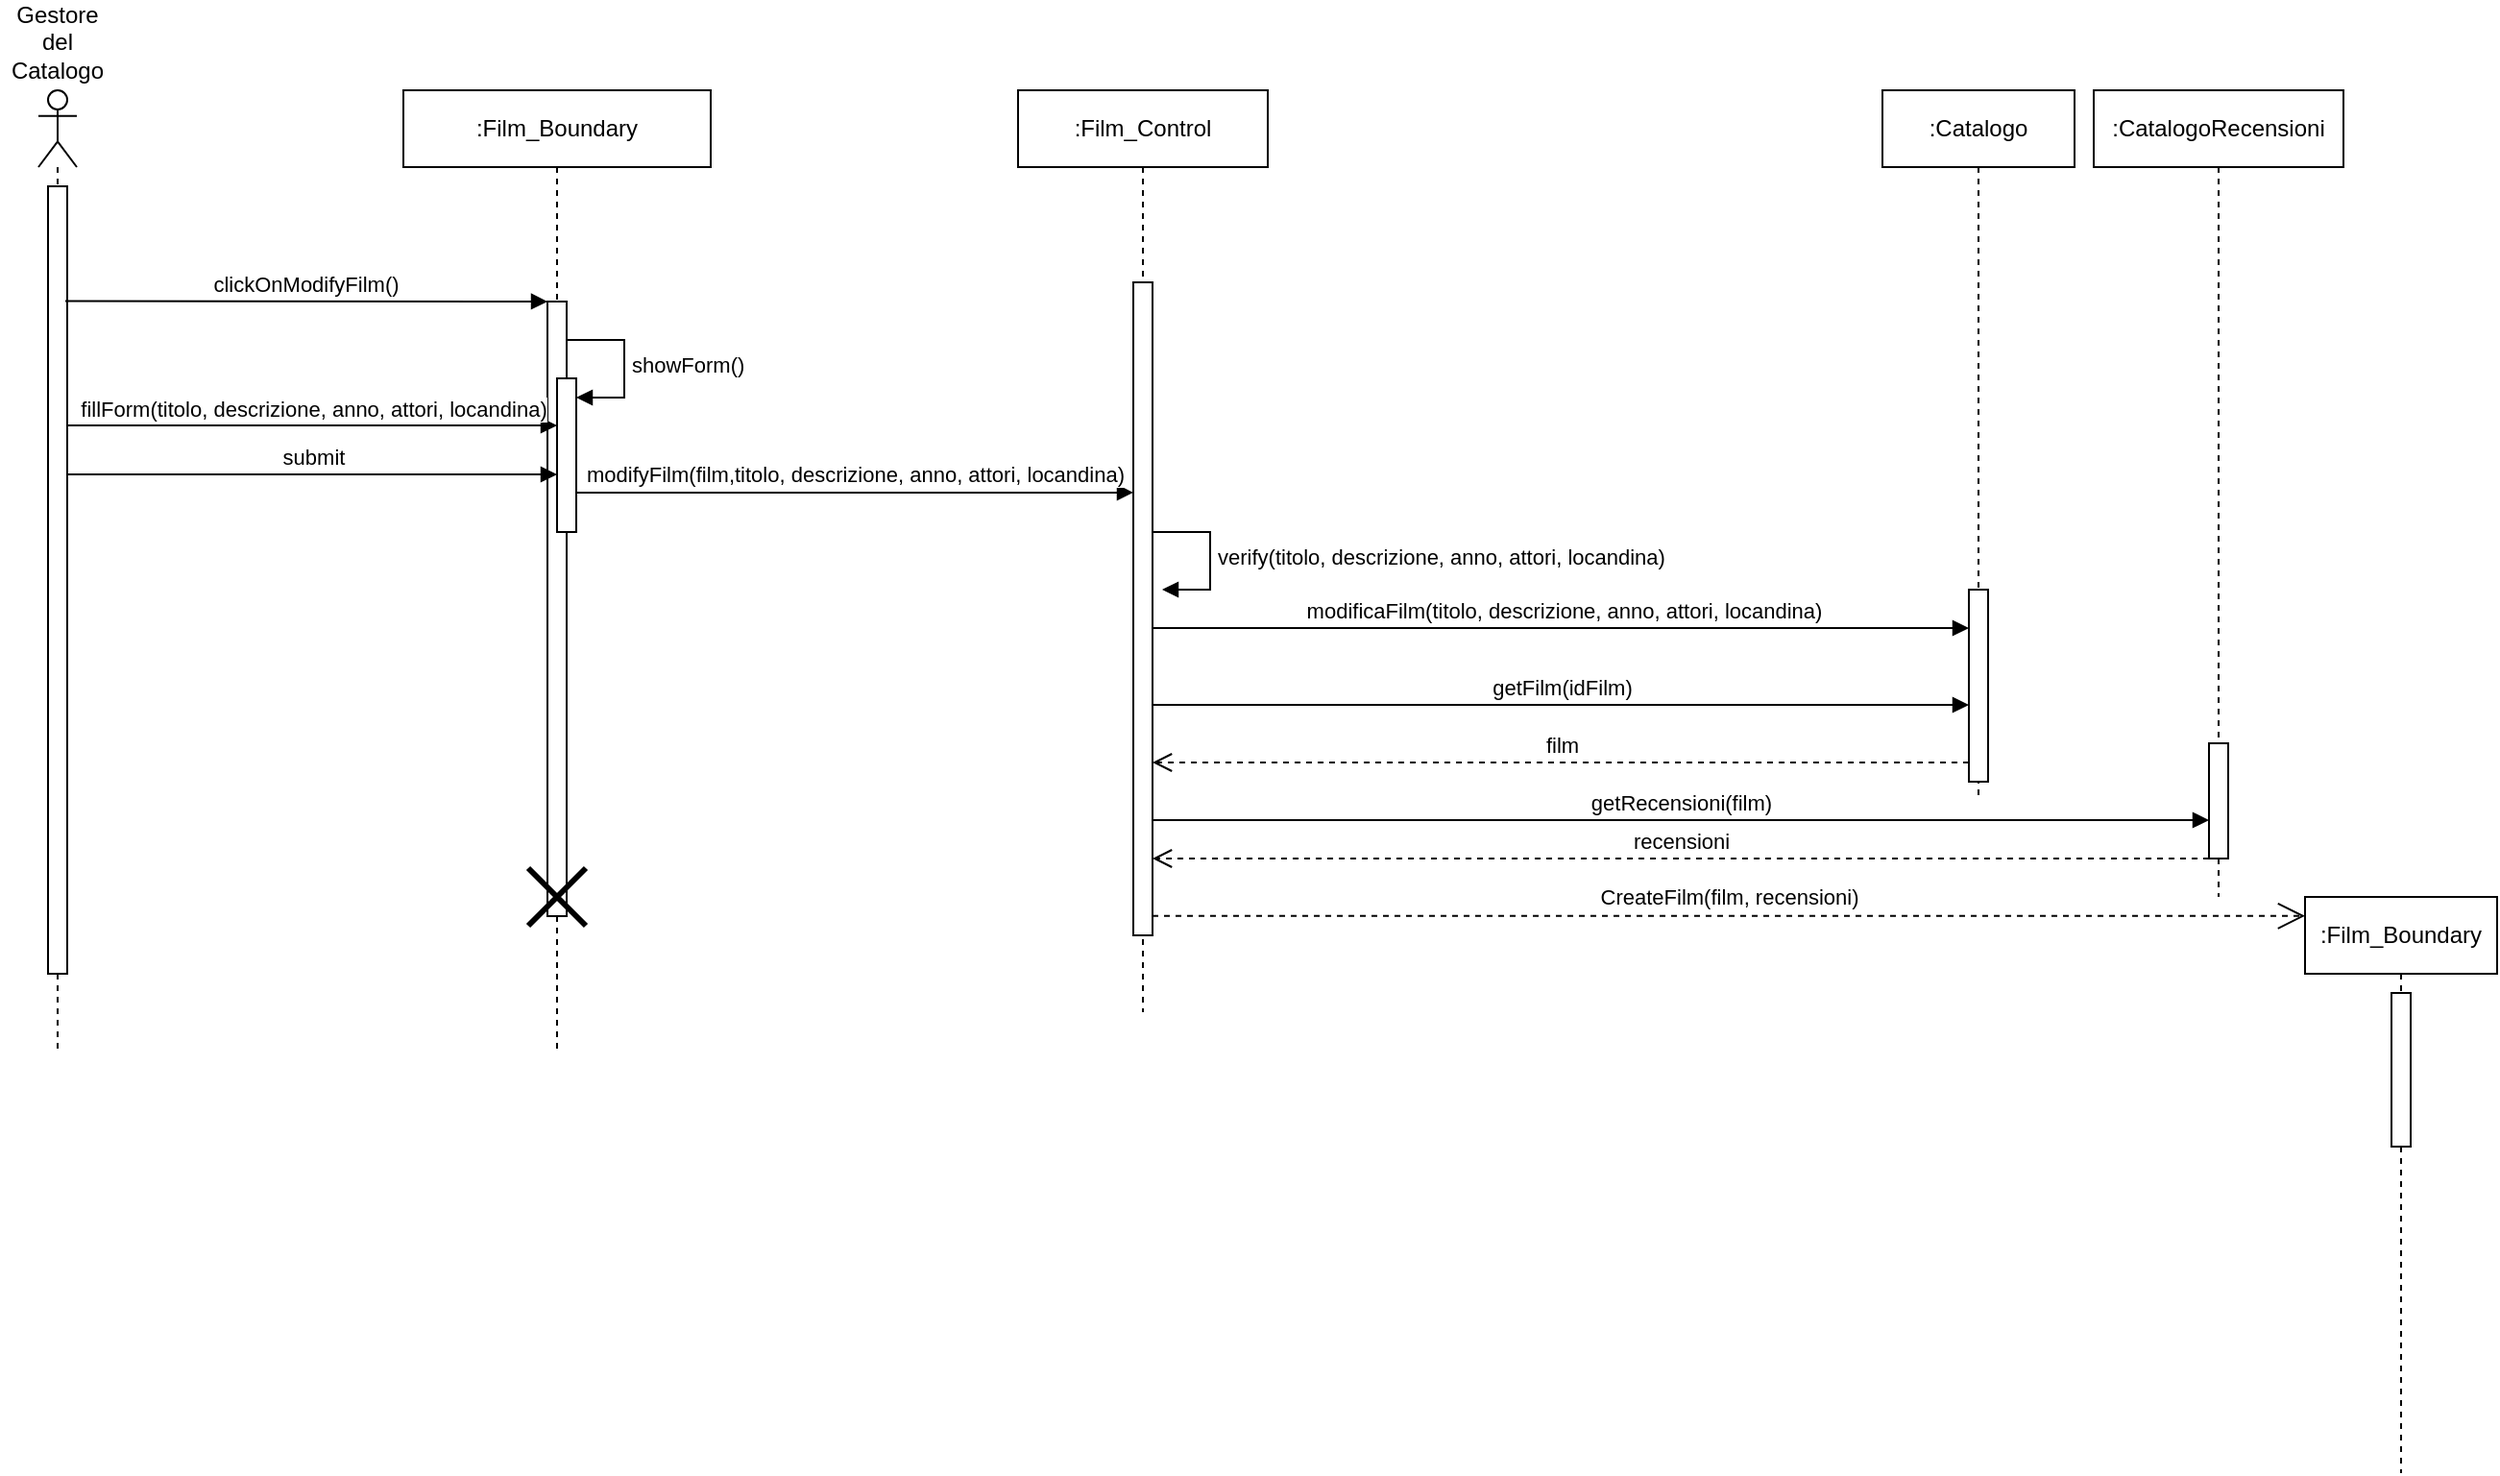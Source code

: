 <mxfile version="26.0.4">
  <diagram name="Page-1" id="zOEEpCLVx3BSE4MT3N1Z">
    <mxGraphModel dx="1020" dy="496" grid="1" gridSize="10" guides="1" tooltips="1" connect="1" arrows="1" fold="1" page="1" pageScale="1" pageWidth="827" pageHeight="1169" math="0" shadow="0">
      <root>
        <mxCell id="0" />
        <mxCell id="1" parent="0" />
        <mxCell id="JeqI6M3YK3XUUn6Ged-Q-75" value="" style="shape=umlLifeline;perimeter=lifelinePerimeter;whiteSpace=wrap;html=1;container=1;dropTarget=0;collapsible=0;recursiveResize=0;outlineConnect=0;portConstraint=eastwest;newEdgeStyle={&quot;curved&quot;:0,&quot;rounded&quot;:0};participant=umlActor;" parent="1" vertex="1">
          <mxGeometry x="470" y="590" width="20" height="500" as="geometry" />
        </mxCell>
        <mxCell id="JeqI6M3YK3XUUn6Ged-Q-76" value="" style="html=1;points=[[0,0,0,0,5],[0,1,0,0,-5],[1,0,0,0,5],[1,1,0,0,-5]];perimeter=orthogonalPerimeter;outlineConnect=0;targetShapes=umlLifeline;portConstraint=eastwest;newEdgeStyle={&quot;curved&quot;:0,&quot;rounded&quot;:0};" parent="JeqI6M3YK3XUUn6Ged-Q-75" vertex="1">
          <mxGeometry x="5" y="50" width="10" height="410" as="geometry" />
        </mxCell>
        <mxCell id="JeqI6M3YK3XUUn6Ged-Q-77" value="Gestore del Catalogo" style="text;html=1;align=center;verticalAlign=middle;whiteSpace=wrap;rounded=0;" parent="1" vertex="1">
          <mxGeometry x="450" y="550" width="60" height="30" as="geometry" />
        </mxCell>
        <mxCell id="JeqI6M3YK3XUUn6Ged-Q-78" value="clickOnModifyFilm()" style="html=1;verticalAlign=bottom;endArrow=block;curved=0;rounded=0;exitX=0.8;exitY=0.166;exitDx=0;exitDy=0;exitPerimeter=0;" parent="1" target="JeqI6M3YK3XUUn6Ged-Q-80" edge="1">
          <mxGeometry width="80" relative="1" as="geometry">
            <mxPoint x="484" y="699.76" as="sourcePoint" />
            <mxPoint x="640" y="700" as="targetPoint" />
          </mxGeometry>
        </mxCell>
        <mxCell id="JeqI6M3YK3XUUn6Ged-Q-79" value=":Film_Boundary" style="shape=umlLifeline;perimeter=lifelinePerimeter;whiteSpace=wrap;html=1;container=1;dropTarget=0;collapsible=0;recursiveResize=0;outlineConnect=0;portConstraint=eastwest;newEdgeStyle={&quot;curved&quot;:0,&quot;rounded&quot;:0};" parent="1" vertex="1">
          <mxGeometry x="660" y="590" width="160" height="500" as="geometry" />
        </mxCell>
        <mxCell id="JeqI6M3YK3XUUn6Ged-Q-80" value="" style="html=1;points=[[0,0,0,0,5],[0,1,0,0,-5],[1,0,0,0,5],[1,1,0,0,-5]];perimeter=orthogonalPerimeter;outlineConnect=0;targetShapes=umlLifeline;portConstraint=eastwest;newEdgeStyle={&quot;curved&quot;:0,&quot;rounded&quot;:0};" parent="JeqI6M3YK3XUUn6Ged-Q-79" vertex="1">
          <mxGeometry x="75" y="110" width="10" height="320" as="geometry" />
        </mxCell>
        <mxCell id="JeqI6M3YK3XUUn6Ged-Q-81" value="" style="html=1;points=[[0,0,0,0,5],[0,1,0,0,-5],[1,0,0,0,5],[1,1,0,0,-5]];perimeter=orthogonalPerimeter;outlineConnect=0;targetShapes=umlLifeline;portConstraint=eastwest;newEdgeStyle={&quot;curved&quot;:0,&quot;rounded&quot;:0};" parent="JeqI6M3YK3XUUn6Ged-Q-79" vertex="1">
          <mxGeometry x="80" y="150" width="10" height="80" as="geometry" />
        </mxCell>
        <mxCell id="JeqI6M3YK3XUUn6Ged-Q-82" value="showForm()" style="html=1;align=left;spacingLeft=2;endArrow=block;rounded=0;edgeStyle=orthogonalEdgeStyle;curved=0;rounded=0;" parent="JeqI6M3YK3XUUn6Ged-Q-79" target="JeqI6M3YK3XUUn6Ged-Q-81" edge="1">
          <mxGeometry relative="1" as="geometry">
            <mxPoint x="85" y="130" as="sourcePoint" />
            <Array as="points">
              <mxPoint x="115" y="160" />
            </Array>
          </mxGeometry>
        </mxCell>
        <mxCell id="JeqI6M3YK3XUUn6Ged-Q-83" value="" style="shape=umlDestroy;whiteSpace=wrap;html=1;strokeWidth=3;targetShapes=umlLifeline;" parent="JeqI6M3YK3XUUn6Ged-Q-79" vertex="1">
          <mxGeometry x="65" y="405" width="30" height="30" as="geometry" />
        </mxCell>
        <mxCell id="JeqI6M3YK3XUUn6Ged-Q-84" value=":Film_Control" style="shape=umlLifeline;perimeter=lifelinePerimeter;whiteSpace=wrap;html=1;container=1;dropTarget=0;collapsible=0;recursiveResize=0;outlineConnect=0;portConstraint=eastwest;newEdgeStyle={&quot;curved&quot;:0,&quot;rounded&quot;:0};" parent="1" vertex="1">
          <mxGeometry x="980" y="590" width="130" height="480" as="geometry" />
        </mxCell>
        <mxCell id="JeqI6M3YK3XUUn6Ged-Q-85" value="" style="html=1;points=[[0,0,0,0,5],[0,1,0,0,-5],[1,0,0,0,5],[1,1,0,0,-5]];perimeter=orthogonalPerimeter;outlineConnect=0;targetShapes=umlLifeline;portConstraint=eastwest;newEdgeStyle={&quot;curved&quot;:0,&quot;rounded&quot;:0};" parent="JeqI6M3YK3XUUn6Ged-Q-84" vertex="1">
          <mxGeometry x="60" y="100" width="10" height="340" as="geometry" />
        </mxCell>
        <mxCell id="JeqI6M3YK3XUUn6Ged-Q-86" value="verify(t&lt;span style=&quot;text-align: center;&quot;&gt;itolo, descrizione, anno, attori, locandina&lt;/span&gt;)" style="html=1;align=left;spacingLeft=2;endArrow=block;rounded=0;edgeStyle=orthogonalEdgeStyle;curved=0;rounded=0;" parent="JeqI6M3YK3XUUn6Ged-Q-84" edge="1">
          <mxGeometry relative="1" as="geometry">
            <mxPoint x="70" y="230" as="sourcePoint" />
            <Array as="points">
              <mxPoint x="100" y="260" />
            </Array>
            <mxPoint x="75" y="260" as="targetPoint" />
          </mxGeometry>
        </mxCell>
        <mxCell id="JeqI6M3YK3XUUn6Ged-Q-89" value="fillForm(titolo, descrizione, anno, attori, locandina)" style="html=1;verticalAlign=bottom;endArrow=block;curved=0;rounded=0;" parent="1" source="JeqI6M3YK3XUUn6Ged-Q-76" edge="1">
          <mxGeometry width="80" relative="1" as="geometry">
            <mxPoint x="490" y="765" as="sourcePoint" />
            <mxPoint x="740" y="764.5" as="targetPoint" />
          </mxGeometry>
        </mxCell>
        <mxCell id="JeqI6M3YK3XUUn6Ged-Q-90" value="modifyFilm(film,titolo, descrizione, anno, attori, locandina)" style="html=1;verticalAlign=bottom;endArrow=block;curved=0;rounded=0;" parent="1" target="JeqI6M3YK3XUUn6Ged-Q-85" edge="1">
          <mxGeometry width="80" relative="1" as="geometry">
            <mxPoint x="750" y="799.44" as="sourcePoint" />
            <mxPoint x="944.5" y="799.44" as="targetPoint" />
          </mxGeometry>
        </mxCell>
        <mxCell id="JeqI6M3YK3XUUn6Ged-Q-91" value="modificaFilm(titolo, descrizione, anno, attori, locandina)" style="html=1;verticalAlign=bottom;endArrow=block;curved=0;rounded=0;" parent="1" edge="1" target="JeqI6M3YK3XUUn6Ged-Q-96">
          <mxGeometry x="0.006" width="80" relative="1" as="geometry">
            <mxPoint x="1050" y="870" as="sourcePoint" />
            <mxPoint x="1365" y="870" as="targetPoint" />
            <mxPoint as="offset" />
          </mxGeometry>
        </mxCell>
        <mxCell id="JeqI6M3YK3XUUn6Ged-Q-92" value="submit" style="html=1;verticalAlign=bottom;endArrow=block;curved=0;rounded=0;" parent="1" edge="1">
          <mxGeometry width="80" relative="1" as="geometry">
            <mxPoint x="485" y="790" as="sourcePoint" />
            <mxPoint x="740" y="790" as="targetPoint" />
          </mxGeometry>
        </mxCell>
        <mxCell id="JeqI6M3YK3XUUn6Ged-Q-93" value=":CatalogoRecensioni" style="shape=umlLifeline;perimeter=lifelinePerimeter;whiteSpace=wrap;html=1;container=1;dropTarget=0;collapsible=0;recursiveResize=0;outlineConnect=0;portConstraint=eastwest;newEdgeStyle={&quot;curved&quot;:0,&quot;rounded&quot;:0};" parent="1" vertex="1">
          <mxGeometry x="1540" y="590" width="130" height="420" as="geometry" />
        </mxCell>
        <mxCell id="JeqI6M3YK3XUUn6Ged-Q-94" value="" style="html=1;points=[[0,0,0,0,5],[0,1,0,0,-5],[1,0,0,0,5],[1,1,0,0,-5]];perimeter=orthogonalPerimeter;outlineConnect=0;targetShapes=umlLifeline;portConstraint=eastwest;newEdgeStyle={&quot;curved&quot;:0,&quot;rounded&quot;:0};" parent="JeqI6M3YK3XUUn6Ged-Q-93" vertex="1">
          <mxGeometry x="60" y="340" width="10" height="60" as="geometry" />
        </mxCell>
        <mxCell id="JeqI6M3YK3XUUn6Ged-Q-95" value=":Catalogo" style="shape=umlLifeline;perimeter=lifelinePerimeter;whiteSpace=wrap;html=1;container=1;dropTarget=0;collapsible=0;recursiveResize=0;outlineConnect=0;portConstraint=eastwest;newEdgeStyle={&quot;curved&quot;:0,&quot;rounded&quot;:0};" parent="1" vertex="1">
          <mxGeometry x="1430" y="590" width="100" height="370" as="geometry" />
        </mxCell>
        <mxCell id="JeqI6M3YK3XUUn6Ged-Q-96" value="" style="html=1;points=[[0,0,0,0,5],[0,1,0,0,-5],[1,0,0,0,5],[1,1,0,0,-5]];perimeter=orthogonalPerimeter;outlineConnect=0;targetShapes=umlLifeline;portConstraint=eastwest;newEdgeStyle={&quot;curved&quot;:0,&quot;rounded&quot;:0};" parent="JeqI6M3YK3XUUn6Ged-Q-95" vertex="1">
          <mxGeometry x="45" y="260" width="10" height="100" as="geometry" />
        </mxCell>
        <mxCell id="JeqI6M3YK3XUUn6Ged-Q-97" value="getFilm(idFilm)" style="html=1;verticalAlign=bottom;endArrow=block;curved=0;rounded=0;" parent="1" edge="1">
          <mxGeometry width="80" relative="1" as="geometry">
            <mxPoint x="1050" y="910" as="sourcePoint" />
            <mxPoint x="1475" y="910" as="targetPoint" />
          </mxGeometry>
        </mxCell>
        <mxCell id="JeqI6M3YK3XUUn6Ged-Q-98" value="film" style="html=1;verticalAlign=bottom;endArrow=open;dashed=1;endSize=8;curved=0;rounded=0;" parent="1" edge="1">
          <mxGeometry relative="1" as="geometry">
            <mxPoint x="1475" y="940" as="sourcePoint" />
            <mxPoint x="1050" y="940" as="targetPoint" />
          </mxGeometry>
        </mxCell>
        <mxCell id="JeqI6M3YK3XUUn6Ged-Q-99" value="getRecensioni(film)" style="html=1;verticalAlign=bottom;endArrow=block;curved=0;rounded=0;" parent="1" target="JeqI6M3YK3XUUn6Ged-Q-94" edge="1">
          <mxGeometry width="80" relative="1" as="geometry">
            <mxPoint x="1050" y="970" as="sourcePoint" />
            <mxPoint x="1585" y="970" as="targetPoint" />
          </mxGeometry>
        </mxCell>
        <mxCell id="JeqI6M3YK3XUUn6Ged-Q-100" value="recensioni" style="html=1;verticalAlign=bottom;endArrow=open;dashed=1;endSize=8;curved=0;rounded=0;" parent="1" source="JeqI6M3YK3XUUn6Ged-Q-94" edge="1">
          <mxGeometry relative="1" as="geometry">
            <mxPoint x="1585" y="990" as="sourcePoint" />
            <mxPoint x="1050" y="990" as="targetPoint" />
          </mxGeometry>
        </mxCell>
        <mxCell id="JeqI6M3YK3XUUn6Ged-Q-101" value=":Film_Boundary" style="shape=umlLifeline;perimeter=lifelinePerimeter;whiteSpace=wrap;html=1;container=1;dropTarget=0;collapsible=0;recursiveResize=0;outlineConnect=0;portConstraint=eastwest;newEdgeStyle={&quot;curved&quot;:0,&quot;rounded&quot;:0};" parent="1" vertex="1">
          <mxGeometry x="1650" y="1010" width="100" height="300" as="geometry" />
        </mxCell>
        <mxCell id="JeqI6M3YK3XUUn6Ged-Q-102" value="" style="html=1;points=[[0,0,0,0,5],[0,1,0,0,-5],[1,0,0,0,5],[1,1,0,0,-5]];perimeter=orthogonalPerimeter;outlineConnect=0;targetShapes=umlLifeline;portConstraint=eastwest;newEdgeStyle={&quot;curved&quot;:0,&quot;rounded&quot;:0};" parent="JeqI6M3YK3XUUn6Ged-Q-101" vertex="1">
          <mxGeometry x="45" y="50" width="10" height="80" as="geometry" />
        </mxCell>
        <mxCell id="JeqI6M3YK3XUUn6Ged-Q-103" value="CreateFilm(film, recensioni)" style="endArrow=open;endSize=12;dashed=1;html=1;rounded=0;entryX=0;entryY=0.033;entryDx=0;entryDy=0;entryPerimeter=0;" parent="1" source="JeqI6M3YK3XUUn6Ged-Q-85" target="JeqI6M3YK3XUUn6Ged-Q-101" edge="1">
          <mxGeometry y="10" width="160" relative="1" as="geometry">
            <mxPoint x="995" y="1020" as="sourcePoint" />
            <mxPoint x="1340" y="1020" as="targetPoint" />
            <mxPoint as="offset" />
          </mxGeometry>
        </mxCell>
      </root>
    </mxGraphModel>
  </diagram>
</mxfile>
